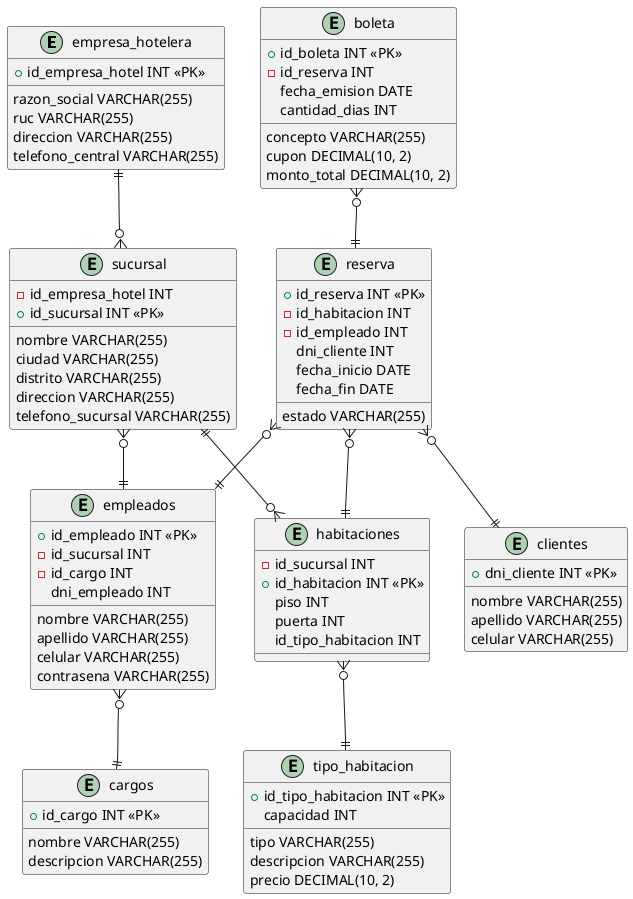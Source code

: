 @startuml

entity "empresa_hotelera" {
  +id_empresa_hotel INT <<PK>>
  razon_social VARCHAR(255)
  ruc VARCHAR(255)
  direccion VARCHAR(255)
  telefono_central VARCHAR(255)
}

entity "sucursal" {
  -id_empresa_hotel INT
  +id_sucursal INT <<PK>>
  nombre VARCHAR(255)
  ciudad VARCHAR(255)
  distrito VARCHAR(255)
  direccion VARCHAR(255)
  telefono_sucursal VARCHAR(255)
}

entity "tipo_habitacion" {
  +id_tipo_habitacion INT <<PK>>
  tipo VARCHAR(255)
  capacidad INT
  descripcion VARCHAR(255)
  precio DECIMAL(10, 2)
}

entity "habitaciones" {
  -id_sucursal INT
  +id_habitacion INT <<PK>>
  piso INT
  puerta INT
  id_tipo_habitacion INT
}

entity "cargos" {
  +id_cargo INT <<PK>>
  nombre VARCHAR(255)
  descripcion VARCHAR(255)
}

entity "empleados" {
  +id_empleado INT <<PK>>
  -id_sucursal INT
  -id_cargo INT
  dni_empleado INT
  nombre VARCHAR(255)
  apellido VARCHAR(255)
  celular VARCHAR(255)
  contrasena VARCHAR(255)
}

entity "clientes" {
  +dni_cliente INT <<PK>>
  nombre VARCHAR(255)
  apellido VARCHAR(255)
  celular VARCHAR(255)
}

entity "reserva" {
  +id_reserva INT <<PK>>
  -id_habitacion INT
  -id_empleado INT
  dni_cliente INT
  fecha_inicio DATE
  fecha_fin DATE
  estado VARCHAR(255)
}

entity "boleta" {
  +id_boleta INT <<PK>>
  -id_reserva INT
  fecha_emision DATE
  concepto VARCHAR(255)
  cantidad_dias INT
  cupon DECIMAL(10, 2)
  monto_total DECIMAL(10, 2)
}

"empresa_hotelera" ||--o{ "sucursal"
"sucursal" ||--o{ "habitaciones"
"sucursal" }o--|| "empleados"
"habitaciones" }o--|| "tipo_habitacion"
"empleados" }o--|| "cargos"
"reserva" }o--|| "habitaciones"
"reserva" }o--|| "empleados"
"reserva" }o--|| "clientes"
"boleta" }o--|| "reserva"

@enduml
